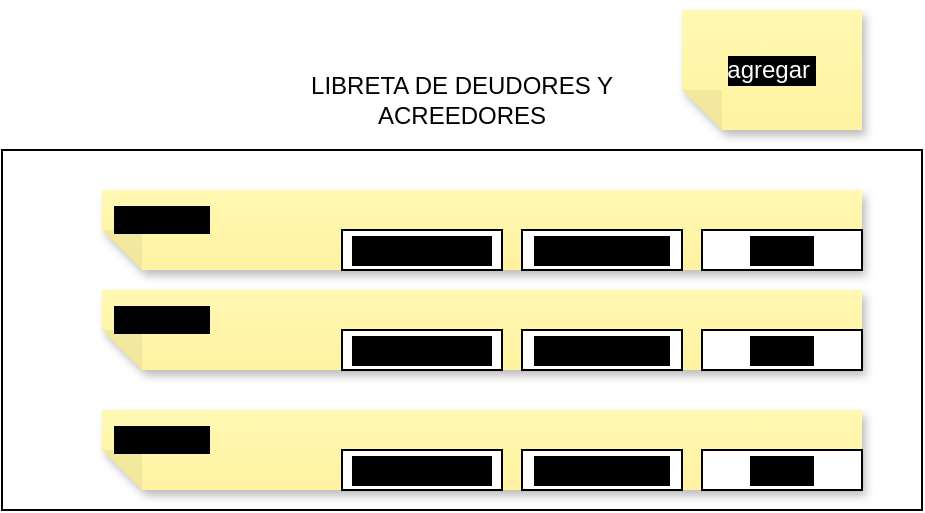 <mxfile>
    <diagram id="MW9fmgTbeqjVrj6KISc_" name="Page-1">
        <mxGraphModel dx="589" dy="306" grid="1" gridSize="10" guides="1" tooltips="1" connect="1" arrows="1" fold="1" page="1" pageScale="1" pageWidth="850" pageHeight="1100" math="0" shadow="0">
            <root>
                <mxCell id="0"/>
                <mxCell id="1" parent="0"/>
                <mxCell id="2" value="" style="whiteSpace=wrap;html=1;" vertex="1" parent="1">
                    <mxGeometry x="50" y="80" width="460" height="180" as="geometry"/>
                </mxCell>
                <mxCell id="3" value="LIBRETA DE DEUDORES Y ACREEDORES" style="text;strokeColor=none;align=center;fillColor=none;html=1;verticalAlign=middle;whiteSpace=wrap;rounded=0;" vertex="1" parent="1">
                    <mxGeometry x="185" y="40" width="190" height="30" as="geometry"/>
                </mxCell>
                <mxCell id="4" value="" style="shape=note;whiteSpace=wrap;html=1;backgroundOutline=1;fontColor=#000000;darkOpacity=0.05;fillColor=#FFF9B2;strokeColor=none;fillStyle=solid;direction=west;gradientDirection=north;gradientColor=#FFF2A1;shadow=1;size=20;pointerEvents=1;" vertex="1" parent="1">
                    <mxGeometry x="100" y="100" width="380" height="40" as="geometry"/>
                </mxCell>
                <mxCell id="5" value="" style="shape=note;whiteSpace=wrap;html=1;backgroundOutline=1;fontColor=#000000;darkOpacity=0.05;fillColor=#FFF9B2;strokeColor=none;fillStyle=solid;direction=west;gradientDirection=north;gradientColor=#FFF2A1;shadow=1;size=20;pointerEvents=1;" vertex="1" parent="1">
                    <mxGeometry x="100" y="150" width="380" height="40" as="geometry"/>
                </mxCell>
                <mxCell id="6" value="" style="shape=note;whiteSpace=wrap;html=1;backgroundOutline=1;fontColor=#000000;darkOpacity=0.05;fillColor=#FFF9B2;strokeColor=none;fillStyle=solid;direction=west;gradientDirection=north;gradientColor=#FFF2A1;shadow=1;size=20;pointerEvents=1;" vertex="1" parent="1">
                    <mxGeometry x="100" y="210" width="380" height="40" as="geometry"/>
                </mxCell>
                <mxCell id="7" value="&lt;span style=&quot;background-color: rgb(0, 0, 0);&quot;&gt;&lt;b&gt;cliente 1&lt;/b&gt;&lt;/span&gt;" style="text;strokeColor=none;align=center;fillColor=none;html=1;verticalAlign=middle;whiteSpace=wrap;rounded=0;" vertex="1" parent="1">
                    <mxGeometry x="100" y="100" width="60" height="30" as="geometry"/>
                </mxCell>
                <mxCell id="8" value="&lt;span style=&quot;background-color: rgb(0, 0, 0);&quot;&gt;&lt;b&gt;cliente 1&lt;/b&gt;&lt;/span&gt;" style="text;strokeColor=none;align=center;fillColor=none;html=1;verticalAlign=middle;whiteSpace=wrap;rounded=0;" vertex="1" parent="1">
                    <mxGeometry x="100" y="150" width="60" height="30" as="geometry"/>
                </mxCell>
                <mxCell id="9" value="&lt;span style=&quot;background-color: rgb(0, 0, 0);&quot;&gt;&lt;b&gt;cliente 1&lt;/b&gt;&lt;/span&gt;" style="text;strokeColor=none;align=center;fillColor=none;html=1;verticalAlign=middle;whiteSpace=wrap;rounded=0;" vertex="1" parent="1">
                    <mxGeometry x="100" y="210" width="60" height="30" as="geometry"/>
                </mxCell>
                <mxCell id="11" value="ver cuaderno" style="whiteSpace=wrap;html=1;labelBackgroundColor=#000000;" vertex="1" parent="1">
                    <mxGeometry x="220" y="120" width="80" height="20" as="geometry"/>
                </mxCell>
                <mxCell id="12" value="agregar mov" style="whiteSpace=wrap;html=1;labelBackgroundColor=#000000;" vertex="1" parent="1">
                    <mxGeometry x="310" y="120" width="80" height="20" as="geometry"/>
                </mxCell>
                <mxCell id="13" value="borrar" style="whiteSpace=wrap;html=1;labelBackgroundColor=#000000;" vertex="1" parent="1">
                    <mxGeometry x="400" y="120" width="80" height="20" as="geometry"/>
                </mxCell>
                <mxCell id="14" value="ver cuaderno" style="whiteSpace=wrap;html=1;labelBackgroundColor=#000000;" vertex="1" parent="1">
                    <mxGeometry x="220" y="170" width="80" height="20" as="geometry"/>
                </mxCell>
                <mxCell id="15" value="agregar mov" style="whiteSpace=wrap;html=1;labelBackgroundColor=#000000;" vertex="1" parent="1">
                    <mxGeometry x="310" y="170" width="80" height="20" as="geometry"/>
                </mxCell>
                <mxCell id="16" value="borrar" style="whiteSpace=wrap;html=1;labelBackgroundColor=#000000;" vertex="1" parent="1">
                    <mxGeometry x="400" y="170" width="80" height="20" as="geometry"/>
                </mxCell>
                <mxCell id="17" value="ver cuaderno" style="whiteSpace=wrap;html=1;labelBackgroundColor=#000000;" vertex="1" parent="1">
                    <mxGeometry x="220" y="230" width="80" height="20" as="geometry"/>
                </mxCell>
                <mxCell id="18" value="agregar mov" style="whiteSpace=wrap;html=1;labelBackgroundColor=#000000;" vertex="1" parent="1">
                    <mxGeometry x="310" y="230" width="80" height="20" as="geometry"/>
                </mxCell>
                <mxCell id="19" value="borrar" style="whiteSpace=wrap;html=1;labelBackgroundColor=#000000;" vertex="1" parent="1">
                    <mxGeometry x="400" y="230" width="80" height="20" as="geometry"/>
                </mxCell>
                <mxCell id="21" value="&lt;font color=&quot;#ffffff&quot;&gt;agregar&amp;nbsp;&lt;/font&gt;" style="shape=note;whiteSpace=wrap;html=1;backgroundOutline=1;fontColor=#000000;darkOpacity=0.05;fillColor=#FFF9B2;strokeColor=none;fillStyle=solid;direction=west;gradientDirection=north;gradientColor=#FFF2A1;shadow=1;size=20;pointerEvents=1;labelBackgroundColor=#000000;" vertex="1" parent="1">
                    <mxGeometry x="390" y="10" width="90" height="60" as="geometry"/>
                </mxCell>
            </root>
        </mxGraphModel>
    </diagram>
</mxfile>